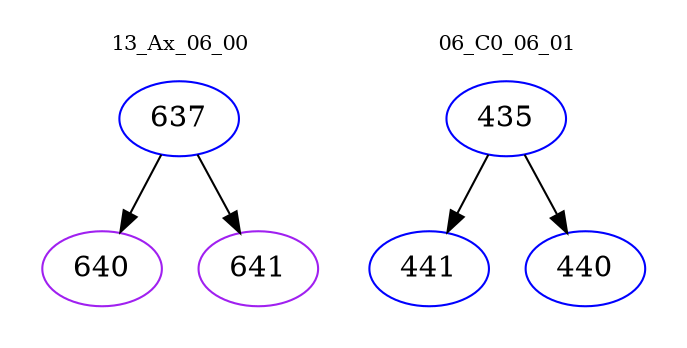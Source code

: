 digraph{
subgraph cluster_0 {
color = white
label = "13_Ax_06_00";
fontsize=10;
T0_637 [label="637", color="blue"]
T0_637 -> T0_640 [color="black"]
T0_640 [label="640", color="purple"]
T0_637 -> T0_641 [color="black"]
T0_641 [label="641", color="purple"]
}
subgraph cluster_1 {
color = white
label = "06_C0_06_01";
fontsize=10;
T1_435 [label="435", color="blue"]
T1_435 -> T1_441 [color="black"]
T1_441 [label="441", color="blue"]
T1_435 -> T1_440 [color="black"]
T1_440 [label="440", color="blue"]
}
}
